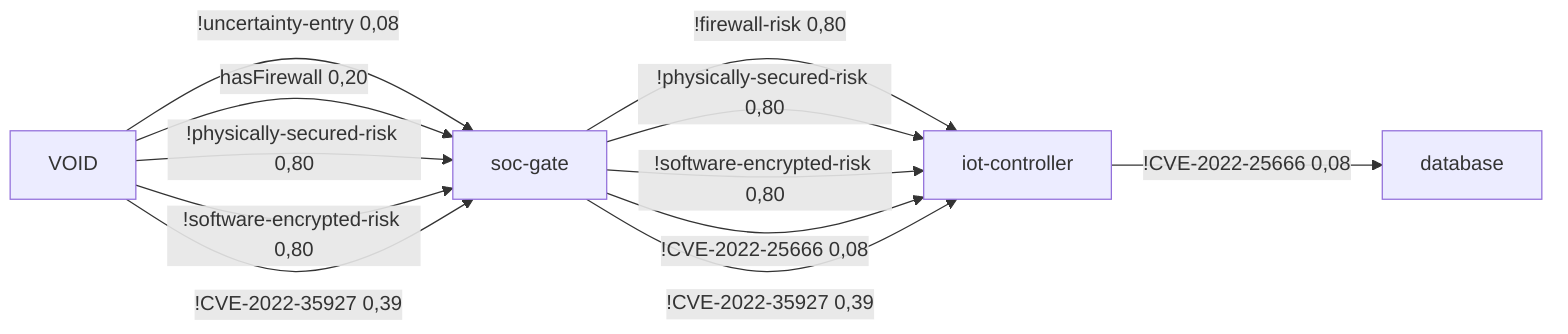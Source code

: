 %% AttributeChange [4mcontiki-ng/contiki-ng[0m to [4m4.7[0m for node [4miot-controller[0m
%%  VOID -[0,98]->  soc-gate -[1,00]->  iot-controller -[0,08]-> database 78,21 0,08
flowchart LR
	iot-controller[iot-controller]
	database[database]
	soc-gate[soc-gate]
	VOID[VOID]
	iot-controller -->|!CVE-2022-25666 0,08| database
	soc-gate -->|!firewall-risk 0,80| iot-controller
	soc-gate -->|!physically-secured-risk 0,80| iot-controller
	soc-gate -->|!software-encrypted-risk 0,80| iot-controller
	soc-gate -->|!CVE-2022-25666 0,08| iot-controller
	soc-gate -->|!CVE-2022-35927 0,39| iot-controller
	VOID -->|!uncertainty-entry 0,08| soc-gate
	VOID -->|hasFirewall 0,20| soc-gate
	VOID -->|!physically-secured-risk 0,80| soc-gate
	VOID -->|!software-encrypted-risk 0,80| soc-gate
	VOID -->|!CVE-2022-35927 0,39| soc-gate